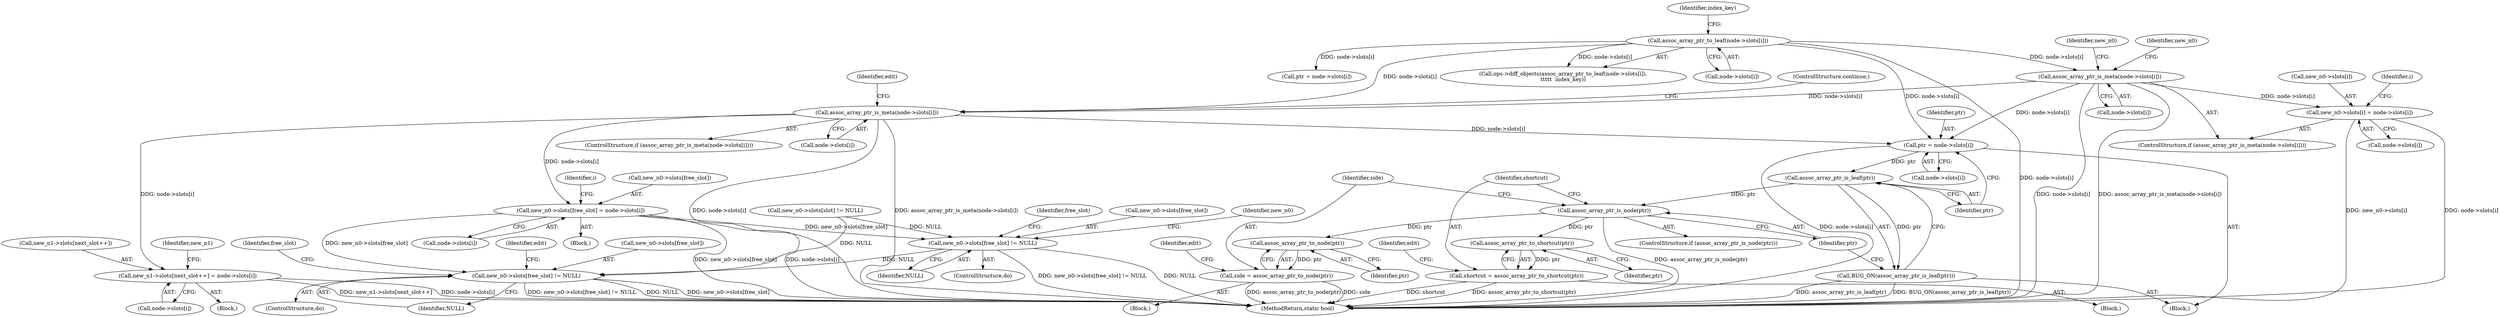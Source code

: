 digraph "0_linux_8d4a2ec1e0b41b0cf9a0c5cd4511da7f8e4f3de2@array" {
"1000543" [label="(Call,assoc_array_ptr_is_meta(node->slots[i]))"];
"1001017" [label="(Call,assoc_array_ptr_to_leaf(node->slots[i]))"];
"1000549" [label="(Call,new_n0->slots[i] = node->slots[i])"];
"1000602" [label="(Call,assoc_array_ptr_is_meta(node->slots[i]))"];
"1000618" [label="(Call,new_n1->slots[next_slot++] = node->slots[i])"];
"1000647" [label="(Call,new_n0->slots[free_slot] = node->slots[i])"];
"1000640" [label="(Call,new_n0->slots[free_slot] != NULL)"];
"1000675" [label="(Call,new_n0->slots[free_slot] != NULL)"];
"1000744" [label="(Call,ptr = node->slots[i])"];
"1000752" [label="(Call,assoc_array_ptr_is_leaf(ptr))"];
"1000751" [label="(Call,BUG_ON(assoc_array_ptr_is_leaf(ptr)))"];
"1000755" [label="(Call,assoc_array_ptr_is_node(ptr))"];
"1000760" [label="(Call,assoc_array_ptr_to_node(ptr))"];
"1000758" [label="(Call,side = assoc_array_ptr_to_node(ptr))"];
"1000776" [label="(Call,assoc_array_ptr_to_shortcut(ptr))"];
"1000774" [label="(Call,shortcut = assoc_array_ptr_to_shortcut(ptr))"];
"1000781" [label="(Identifier,edit)"];
"1000773" [label="(Block,)"];
"1000647" [label="(Call,new_n0->slots[free_slot] = node->slots[i])"];
"1000674" [label="(Identifier,free_slot)"];
"1000743" [label="(Block,)"];
"1000765" [label="(Identifier,edit)"];
"1000569" [label="(Call,new_n0->slots[slot] != NULL)"];
"1001018" [label="(Call,node->slots[i])"];
"1000632" [label="(Identifier,new_n1)"];
"1000618" [label="(Call,new_n1->slots[next_slot++] = node->slots[i])"];
"1000653" [label="(Call,node->slots[i])"];
"1000684" [label="(Identifier,edit)"];
"1001017" [label="(Call,assoc_array_ptr_to_leaf(node->slots[i]))"];
"1001201" [label="(Call,ptr = node->slots[i])"];
"1000550" [label="(Call,new_n0->slots[i])"];
"1000544" [label="(Call,node->slots[i])"];
"1000775" [label="(Identifier,shortcut)"];
"1000761" [label="(Identifier,ptr)"];
"1000599" [label="(Identifier,i)"];
"1000757" [label="(Block,)"];
"1000774" [label="(Call,shortcut = assoc_array_ptr_to_shortcut(ptr))"];
"1000675" [label="(Call,new_n0->slots[free_slot] != NULL)"];
"1000636" [label="(ControlStructure,do)"];
"1000650" [label="(Identifier,new_n0)"];
"1000745" [label="(Identifier,ptr)"];
"1000640" [label="(Call,new_n0->slots[free_slot] != NULL)"];
"1000552" [label="(Identifier,new_n0)"];
"1000752" [label="(Call,assoc_array_ptr_is_leaf(ptr))"];
"1000549" [label="(Call,new_n0->slots[i] = node->slots[i])"];
"1000635" [label="(Block,)"];
"1000746" [label="(Call,node->slots[i])"];
"1000555" [label="(Call,node->slots[i])"];
"1001016" [label="(Call,ops->diff_objects(assoc_array_ptr_to_leaf(node->slots[i]),\n\t\t\t\t\t  index_key))"];
"1000617" [label="(Block,)"];
"1000564" [label="(Identifier,new_n0)"];
"1000676" [label="(Call,new_n0->slots[free_slot])"];
"1000759" [label="(Identifier,side)"];
"1000542" [label="(ControlStructure,if (assoc_array_ptr_is_meta(node->slots[i])))"];
"1000758" [label="(Call,side = assoc_array_ptr_to_node(ptr))"];
"1000777" [label="(Identifier,ptr)"];
"1000601" [label="(ControlStructure,if (assoc_array_ptr_is_meta(node->slots[i])))"];
"1000646" [label="(Identifier,NULL)"];
"1000776" [label="(Call,assoc_array_ptr_to_shortcut(ptr))"];
"1000681" [label="(Identifier,NULL)"];
"1000602" [label="(Call,assoc_array_ptr_is_meta(node->slots[i]))"];
"1000613" [label="(Identifier,edit)"];
"1000751" [label="(Call,BUG_ON(assoc_array_ptr_is_leaf(ptr)))"];
"1000671" [label="(ControlStructure,do)"];
"1000753" [label="(Identifier,ptr)"];
"1000744" [label="(Call,ptr = node->slots[i])"];
"1000608" [label="(ControlStructure,continue;)"];
"1000625" [label="(Call,node->slots[i])"];
"1000541" [label="(Identifier,i)"];
"1000619" [label="(Call,new_n1->slots[next_slot++])"];
"1000603" [label="(Call,node->slots[i])"];
"1000543" [label="(Call,assoc_array_ptr_is_meta(node->slots[i]))"];
"1001023" [label="(Identifier,index_key)"];
"1000755" [label="(Call,assoc_array_ptr_is_node(ptr))"];
"1000756" [label="(Identifier,ptr)"];
"1001248" [label="(MethodReturn,static bool)"];
"1000754" [label="(ControlStructure,if (assoc_array_ptr_is_node(ptr)))"];
"1000648" [label="(Call,new_n0->slots[free_slot])"];
"1000639" [label="(Identifier,free_slot)"];
"1000760" [label="(Call,assoc_array_ptr_to_node(ptr))"];
"1000641" [label="(Call,new_n0->slots[free_slot])"];
"1000543" -> "1000542"  [label="AST: "];
"1000543" -> "1000544"  [label="CFG: "];
"1000544" -> "1000543"  [label="AST: "];
"1000552" -> "1000543"  [label="CFG: "];
"1000564" -> "1000543"  [label="CFG: "];
"1000543" -> "1001248"  [label="DDG: assoc_array_ptr_is_meta(node->slots[i])"];
"1000543" -> "1001248"  [label="DDG: node->slots[i]"];
"1001017" -> "1000543"  [label="DDG: node->slots[i]"];
"1000543" -> "1000549"  [label="DDG: node->slots[i]"];
"1000543" -> "1000602"  [label="DDG: node->slots[i]"];
"1000543" -> "1000744"  [label="DDG: node->slots[i]"];
"1001017" -> "1001016"  [label="AST: "];
"1001017" -> "1001018"  [label="CFG: "];
"1001018" -> "1001017"  [label="AST: "];
"1001023" -> "1001017"  [label="CFG: "];
"1001017" -> "1001248"  [label="DDG: node->slots[i]"];
"1001017" -> "1000602"  [label="DDG: node->slots[i]"];
"1001017" -> "1000744"  [label="DDG: node->slots[i]"];
"1001017" -> "1001016"  [label="DDG: node->slots[i]"];
"1001017" -> "1001201"  [label="DDG: node->slots[i]"];
"1000549" -> "1000542"  [label="AST: "];
"1000549" -> "1000555"  [label="CFG: "];
"1000550" -> "1000549"  [label="AST: "];
"1000555" -> "1000549"  [label="AST: "];
"1000541" -> "1000549"  [label="CFG: "];
"1000549" -> "1001248"  [label="DDG: new_n0->slots[i]"];
"1000549" -> "1001248"  [label="DDG: node->slots[i]"];
"1000602" -> "1000601"  [label="AST: "];
"1000602" -> "1000603"  [label="CFG: "];
"1000603" -> "1000602"  [label="AST: "];
"1000608" -> "1000602"  [label="CFG: "];
"1000613" -> "1000602"  [label="CFG: "];
"1000602" -> "1001248"  [label="DDG: assoc_array_ptr_is_meta(node->slots[i])"];
"1000602" -> "1001248"  [label="DDG: node->slots[i]"];
"1000602" -> "1000618"  [label="DDG: node->slots[i]"];
"1000602" -> "1000647"  [label="DDG: node->slots[i]"];
"1000602" -> "1000744"  [label="DDG: node->slots[i]"];
"1000618" -> "1000617"  [label="AST: "];
"1000618" -> "1000625"  [label="CFG: "];
"1000619" -> "1000618"  [label="AST: "];
"1000625" -> "1000618"  [label="AST: "];
"1000632" -> "1000618"  [label="CFG: "];
"1000618" -> "1001248"  [label="DDG: node->slots[i]"];
"1000618" -> "1001248"  [label="DDG: new_n1->slots[next_slot++]"];
"1000647" -> "1000635"  [label="AST: "];
"1000647" -> "1000653"  [label="CFG: "];
"1000648" -> "1000647"  [label="AST: "];
"1000653" -> "1000647"  [label="AST: "];
"1000599" -> "1000647"  [label="CFG: "];
"1000647" -> "1001248"  [label="DDG: new_n0->slots[free_slot]"];
"1000647" -> "1001248"  [label="DDG: node->slots[i]"];
"1000647" -> "1000640"  [label="DDG: new_n0->slots[free_slot]"];
"1000647" -> "1000675"  [label="DDG: new_n0->slots[free_slot]"];
"1000640" -> "1000636"  [label="AST: "];
"1000640" -> "1000646"  [label="CFG: "];
"1000641" -> "1000640"  [label="AST: "];
"1000646" -> "1000640"  [label="AST: "];
"1000639" -> "1000640"  [label="CFG: "];
"1000650" -> "1000640"  [label="CFG: "];
"1000640" -> "1001248"  [label="DDG: NULL"];
"1000640" -> "1001248"  [label="DDG: new_n0->slots[free_slot] != NULL"];
"1000569" -> "1000640"  [label="DDG: NULL"];
"1000640" -> "1000675"  [label="DDG: NULL"];
"1000675" -> "1000671"  [label="AST: "];
"1000675" -> "1000681"  [label="CFG: "];
"1000676" -> "1000675"  [label="AST: "];
"1000681" -> "1000675"  [label="AST: "];
"1000674" -> "1000675"  [label="CFG: "];
"1000684" -> "1000675"  [label="CFG: "];
"1000675" -> "1001248"  [label="DDG: NULL"];
"1000675" -> "1001248"  [label="DDG: new_n0->slots[free_slot]"];
"1000675" -> "1001248"  [label="DDG: new_n0->slots[free_slot] != NULL"];
"1000569" -> "1000675"  [label="DDG: NULL"];
"1000744" -> "1000743"  [label="AST: "];
"1000744" -> "1000746"  [label="CFG: "];
"1000745" -> "1000744"  [label="AST: "];
"1000746" -> "1000744"  [label="AST: "];
"1000753" -> "1000744"  [label="CFG: "];
"1000744" -> "1001248"  [label="DDG: node->slots[i]"];
"1000744" -> "1000752"  [label="DDG: ptr"];
"1000752" -> "1000751"  [label="AST: "];
"1000752" -> "1000753"  [label="CFG: "];
"1000753" -> "1000752"  [label="AST: "];
"1000751" -> "1000752"  [label="CFG: "];
"1000752" -> "1000751"  [label="DDG: ptr"];
"1000752" -> "1000755"  [label="DDG: ptr"];
"1000751" -> "1000743"  [label="AST: "];
"1000756" -> "1000751"  [label="CFG: "];
"1000751" -> "1001248"  [label="DDG: BUG_ON(assoc_array_ptr_is_leaf(ptr))"];
"1000751" -> "1001248"  [label="DDG: assoc_array_ptr_is_leaf(ptr)"];
"1000755" -> "1000754"  [label="AST: "];
"1000755" -> "1000756"  [label="CFG: "];
"1000756" -> "1000755"  [label="AST: "];
"1000759" -> "1000755"  [label="CFG: "];
"1000775" -> "1000755"  [label="CFG: "];
"1000755" -> "1001248"  [label="DDG: assoc_array_ptr_is_node(ptr)"];
"1000755" -> "1000760"  [label="DDG: ptr"];
"1000755" -> "1000776"  [label="DDG: ptr"];
"1000760" -> "1000758"  [label="AST: "];
"1000760" -> "1000761"  [label="CFG: "];
"1000761" -> "1000760"  [label="AST: "];
"1000758" -> "1000760"  [label="CFG: "];
"1000760" -> "1000758"  [label="DDG: ptr"];
"1000758" -> "1000757"  [label="AST: "];
"1000759" -> "1000758"  [label="AST: "];
"1000765" -> "1000758"  [label="CFG: "];
"1000758" -> "1001248"  [label="DDG: assoc_array_ptr_to_node(ptr)"];
"1000758" -> "1001248"  [label="DDG: side"];
"1000776" -> "1000774"  [label="AST: "];
"1000776" -> "1000777"  [label="CFG: "];
"1000777" -> "1000776"  [label="AST: "];
"1000774" -> "1000776"  [label="CFG: "];
"1000776" -> "1000774"  [label="DDG: ptr"];
"1000774" -> "1000773"  [label="AST: "];
"1000775" -> "1000774"  [label="AST: "];
"1000781" -> "1000774"  [label="CFG: "];
"1000774" -> "1001248"  [label="DDG: assoc_array_ptr_to_shortcut(ptr)"];
"1000774" -> "1001248"  [label="DDG: shortcut"];
}
